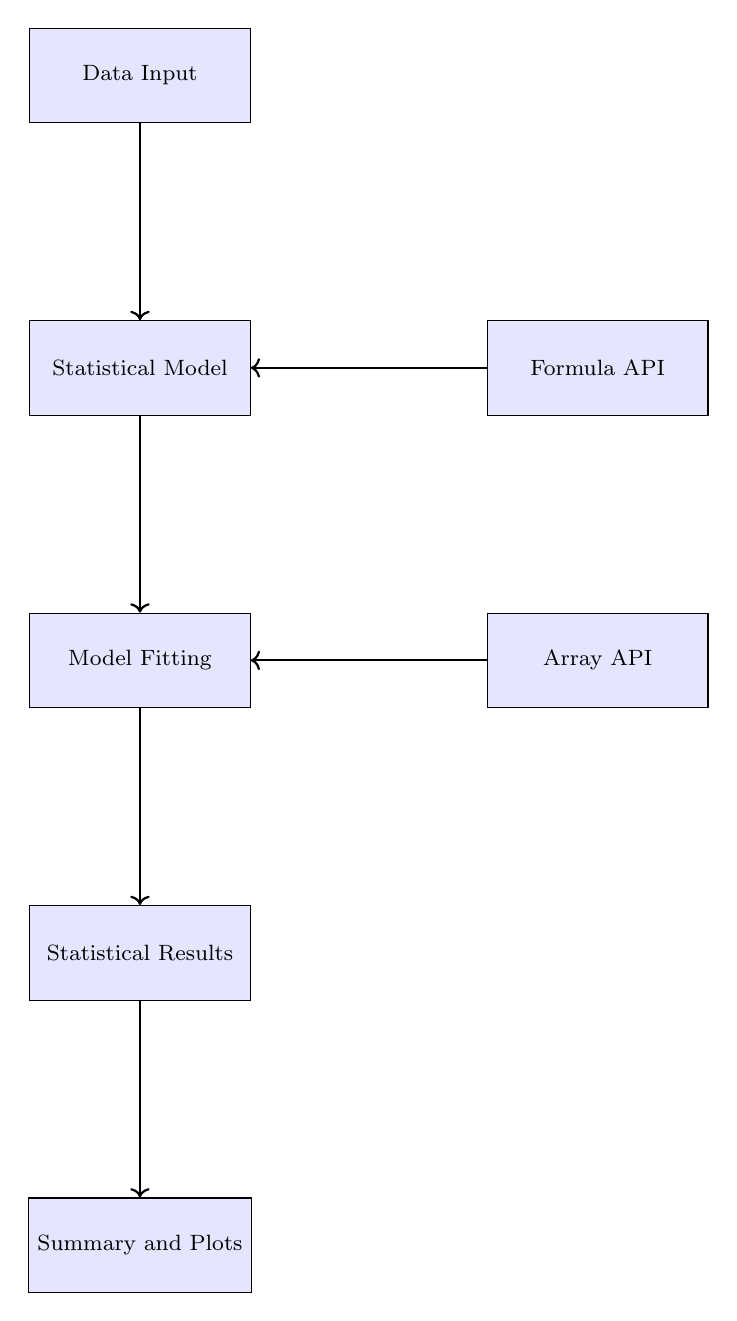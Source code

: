 \begin{tikzpicture}[
	node distance=2.5cm,
	every node/.style={font=\footnotesize},
	box/.style={rectangle, draw, fill=blue!10, minimum width=2.8cm, minimum height=1.2cm, text centered},
	arrow/.style={->, thick}
	]
	
	% Simple linear flow
	\node[box] (data) {Data Input};
	\node[box, below=of data] (model) {Statistical Model};
	\node[box, below=of model] (fit) {Model Fitting};
	\node[box, below=of fit] (results) {Statistical Results};
	\node[box, below=of results] (output) {Summary and Plots};
	
	% Side branches for interfaces
	\node[box, right=3cm of model] (formula) {Formula API};
	\node[box, right=3cm of fit] (array) {Array API};
	
	% Arrows for main flow
	\draw[arrow] (data) -- (model);
	\draw[arrow] (model) -- (fit);
	\draw[arrow] (fit) -- (results);
	\draw[arrow] (results) -- (output);
	
	% Arrows for interfaces
	\draw[arrow] (formula) -- (model);
	\draw[arrow] (array) -- (fit);
	
\end{tikzpicture}